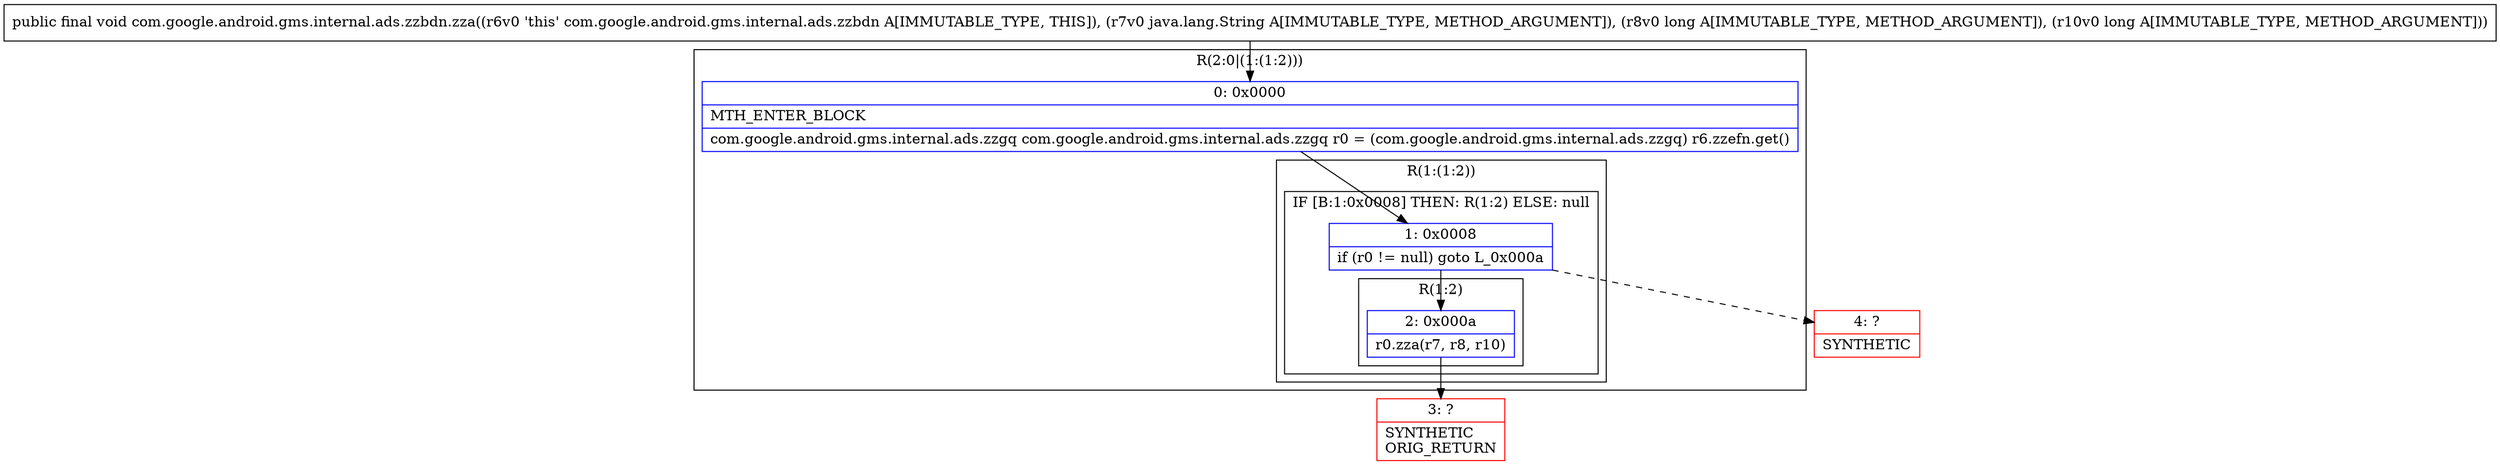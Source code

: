 digraph "CFG forcom.google.android.gms.internal.ads.zzbdn.zza(Ljava\/lang\/String;JJ)V" {
subgraph cluster_Region_1863452753 {
label = "R(2:0|(1:(1:2)))";
node [shape=record,color=blue];
Node_0 [shape=record,label="{0\:\ 0x0000|MTH_ENTER_BLOCK\l|com.google.android.gms.internal.ads.zzgq com.google.android.gms.internal.ads.zzgq r0 = (com.google.android.gms.internal.ads.zzgq) r6.zzefn.get()\l}"];
subgraph cluster_Region_2043724324 {
label = "R(1:(1:2))";
node [shape=record,color=blue];
subgraph cluster_IfRegion_464755328 {
label = "IF [B:1:0x0008] THEN: R(1:2) ELSE: null";
node [shape=record,color=blue];
Node_1 [shape=record,label="{1\:\ 0x0008|if (r0 != null) goto L_0x000a\l}"];
subgraph cluster_Region_1192770189 {
label = "R(1:2)";
node [shape=record,color=blue];
Node_2 [shape=record,label="{2\:\ 0x000a|r0.zza(r7, r8, r10)\l}"];
}
}
}
}
Node_3 [shape=record,color=red,label="{3\:\ ?|SYNTHETIC\lORIG_RETURN\l}"];
Node_4 [shape=record,color=red,label="{4\:\ ?|SYNTHETIC\l}"];
MethodNode[shape=record,label="{public final void com.google.android.gms.internal.ads.zzbdn.zza((r6v0 'this' com.google.android.gms.internal.ads.zzbdn A[IMMUTABLE_TYPE, THIS]), (r7v0 java.lang.String A[IMMUTABLE_TYPE, METHOD_ARGUMENT]), (r8v0 long A[IMMUTABLE_TYPE, METHOD_ARGUMENT]), (r10v0 long A[IMMUTABLE_TYPE, METHOD_ARGUMENT])) }"];
MethodNode -> Node_0;
Node_0 -> Node_1;
Node_1 -> Node_2;
Node_1 -> Node_4[style=dashed];
Node_2 -> Node_3;
}

